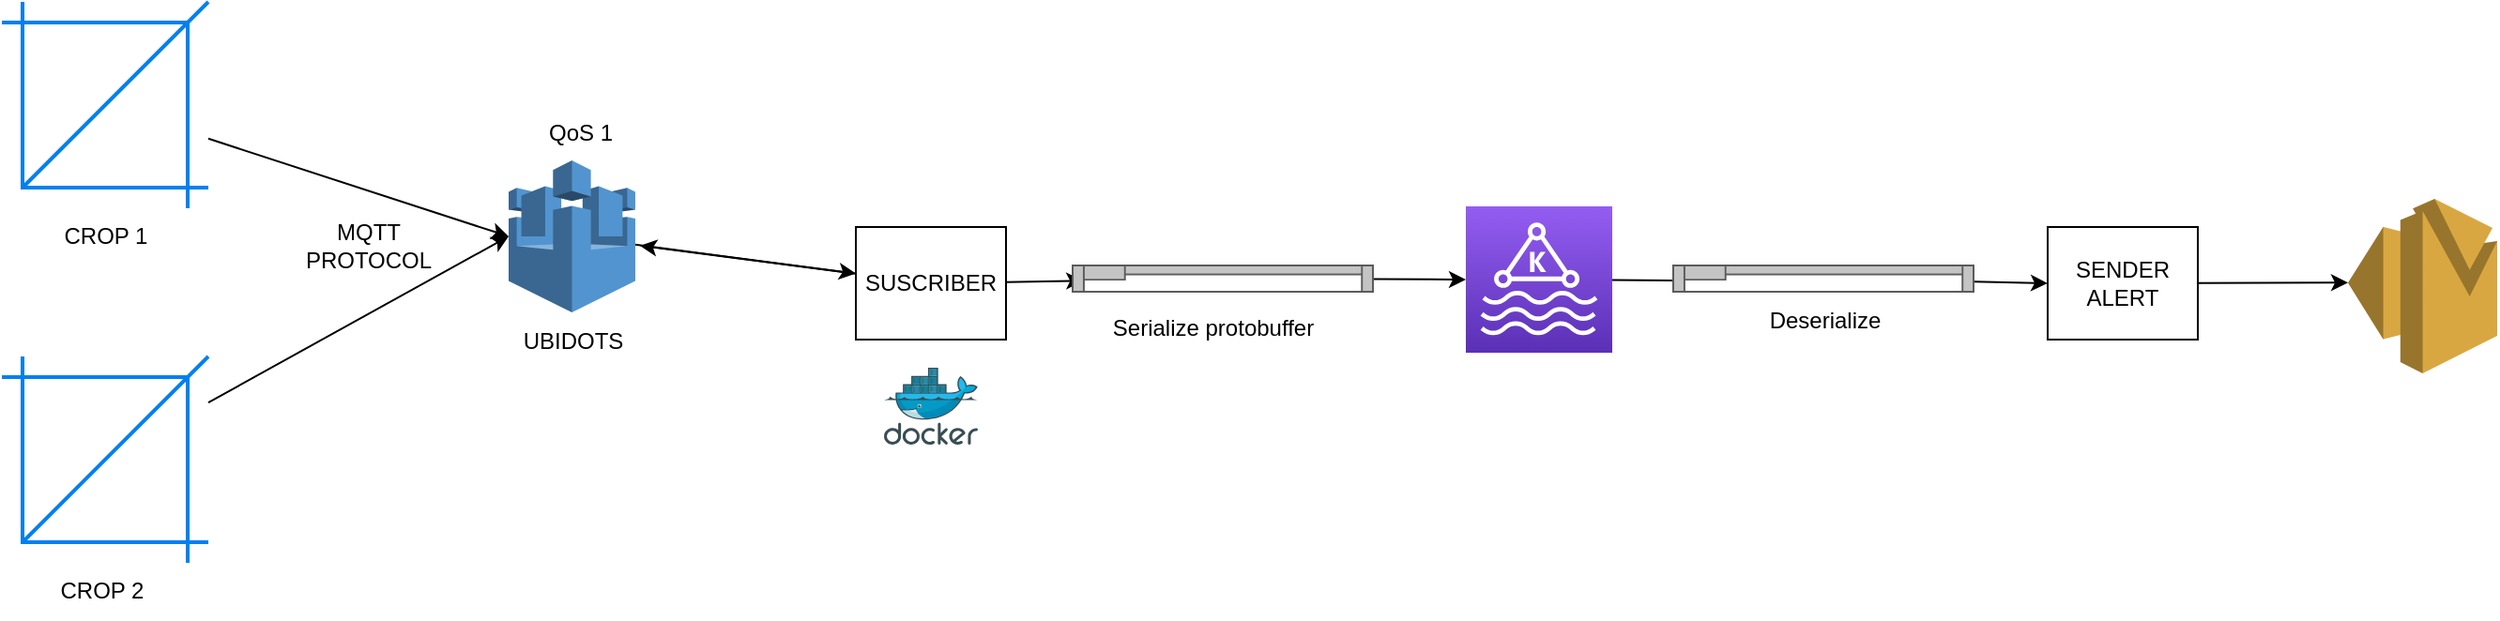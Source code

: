 <mxfile>
    <diagram id="CProSWFyCki0vDmecZbT" name="Página-1">
        <mxGraphModel dx="561" dy="519" grid="1" gridSize="10" guides="1" tooltips="1" connect="1" arrows="1" fold="1" page="1" pageScale="1" pageWidth="827" pageHeight="1169" math="0" shadow="0">
            <root>
                <mxCell id="0"/>
                <mxCell id="1" parent="0"/>
                <mxCell id="9" style="edgeStyle=none;html=1;entryX=0;entryY=0.5;entryDx=0;entryDy=0;entryPerimeter=0;" edge="1" parent="1" source="2" target="7">
                    <mxGeometry relative="1" as="geometry"/>
                </mxCell>
                <mxCell id="2" value="" style="html=1;verticalLabelPosition=bottom;align=center;labelBackgroundColor=#ffffff;verticalAlign=top;strokeWidth=2;strokeColor=#0080F0;shadow=0;dashed=0;shape=mxgraph.ios7.icons.crop;" vertex="1" parent="1">
                    <mxGeometry x="30" y="110" width="110" height="110" as="geometry"/>
                </mxCell>
                <mxCell id="3" value="CROP 1" style="text;html=1;align=center;verticalAlign=middle;resizable=0;points=[];autosize=1;strokeColor=none;fillColor=none;" vertex="1" parent="1">
                    <mxGeometry x="50" y="220" width="70" height="30" as="geometry"/>
                </mxCell>
                <mxCell id="5" value="CROP 2" style="text;html=1;align=center;verticalAlign=middle;resizable=0;points=[];autosize=1;strokeColor=none;fillColor=none;" vertex="1" parent="1">
                    <mxGeometry x="47.75" y="409" width="70" height="30" as="geometry"/>
                </mxCell>
                <mxCell id="10" style="edgeStyle=none;html=1;entryX=0;entryY=0.5;entryDx=0;entryDy=0;entryPerimeter=0;" edge="1" parent="1" source="6" target="7">
                    <mxGeometry relative="1" as="geometry"/>
                </mxCell>
                <mxCell id="6" value="" style="html=1;verticalLabelPosition=bottom;align=center;labelBackgroundColor=#ffffff;verticalAlign=top;strokeWidth=2;strokeColor=#0080F0;shadow=0;dashed=0;shape=mxgraph.ios7.icons.crop;" vertex="1" parent="1">
                    <mxGeometry x="30" y="299" width="110" height="110" as="geometry"/>
                </mxCell>
                <mxCell id="17" style="edgeStyle=none;html=1;" edge="1" parent="1" source="7" target="13">
                    <mxGeometry relative="1" as="geometry"/>
                </mxCell>
                <mxCell id="7" value="" style="outlineConnect=0;dashed=0;verticalLabelPosition=bottom;verticalAlign=top;align=center;html=1;shape=mxgraph.aws3.aws_iot;fillColor=#5294CF;gradientColor=none;" vertex="1" parent="1">
                    <mxGeometry x="300" y="194.5" width="67.5" height="81" as="geometry"/>
                </mxCell>
                <mxCell id="8" value="UBIDOTS" style="text;html=1;align=center;verticalAlign=middle;resizable=0;points=[];autosize=1;strokeColor=none;fillColor=none;" vertex="1" parent="1">
                    <mxGeometry x="293.75" y="275.5" width="80" height="30" as="geometry"/>
                </mxCell>
                <mxCell id="11" value="MQTT &lt;br&gt;PROTOCOL" style="text;html=1;align=center;verticalAlign=middle;resizable=0;points=[];autosize=1;strokeColor=none;fillColor=none;" vertex="1" parent="1">
                    <mxGeometry x="180" y="220" width="90" height="40" as="geometry"/>
                </mxCell>
                <mxCell id="12" value="" style="sketch=0;aspect=fixed;html=1;points=[];align=center;image;fontSize=12;image=img/lib/mscae/Docker.svg;" vertex="1" parent="1">
                    <mxGeometry x="500" y="305" width="50" height="41" as="geometry"/>
                </mxCell>
                <mxCell id="15" style="edgeStyle=none;html=1;" edge="1" parent="1" source="13">
                    <mxGeometry relative="1" as="geometry">
                        <mxPoint x="370" y="240" as="targetPoint"/>
                    </mxGeometry>
                </mxCell>
                <mxCell id="25" style="edgeStyle=none;html=1;entryX=0.038;entryY=0.576;entryDx=0;entryDy=0;entryPerimeter=0;" edge="1" parent="1" source="13" target="20">
                    <mxGeometry relative="1" as="geometry"/>
                </mxCell>
                <mxCell id="13" value="SUSCRIBER" style="whiteSpace=wrap;html=1;" vertex="1" parent="1">
                    <mxGeometry x="485" y="230" width="80" height="60" as="geometry"/>
                </mxCell>
                <mxCell id="19" value="QoS 1" style="text;html=1;align=center;verticalAlign=middle;resizable=0;points=[];autosize=1;strokeColor=none;fillColor=none;" vertex="1" parent="1">
                    <mxGeometry x="307.5" y="164.5" width="60" height="30" as="geometry"/>
                </mxCell>
                <mxCell id="26" style="edgeStyle=none;html=1;entryX=0;entryY=0.5;entryDx=0;entryDy=0;entryPerimeter=0;" edge="1" parent="1" source="20" target="24">
                    <mxGeometry relative="1" as="geometry"/>
                </mxCell>
                <mxCell id="20" value="" style="shape=mxgraph.rack.cisco.cisco_1905_serial_integrated_services_router;html=1;labelPosition=right;align=left;spacingLeft=15;dashed=0;shadow=0;fillColor=#ffffff;" vertex="1" parent="1">
                    <mxGeometry x="600" y="250" width="161" height="15" as="geometry"/>
                </mxCell>
                <mxCell id="23" value="Serialize protobuffer" style="text;html=1;align=center;verticalAlign=middle;resizable=0;points=[];autosize=1;strokeColor=none;fillColor=none;" vertex="1" parent="1">
                    <mxGeometry x="610" y="269" width="130" height="30" as="geometry"/>
                </mxCell>
                <mxCell id="28" style="edgeStyle=none;html=1;entryX=0.081;entryY=0.576;entryDx=0;entryDy=0;entryPerimeter=0;" edge="1" parent="1" source="24" target="27">
                    <mxGeometry relative="1" as="geometry"/>
                </mxCell>
                <mxCell id="24" value="" style="sketch=0;points=[[0,0,0],[0.25,0,0],[0.5,0,0],[0.75,0,0],[1,0,0],[0,1,0],[0.25,1,0],[0.5,1,0],[0.75,1,0],[1,1,0],[0,0.25,0],[0,0.5,0],[0,0.75,0],[1,0.25,0],[1,0.5,0],[1,0.75,0]];outlineConnect=0;fontColor=#232F3E;gradientColor=#945DF2;gradientDirection=north;fillColor=#5A30B5;strokeColor=#ffffff;dashed=0;verticalLabelPosition=bottom;verticalAlign=top;align=center;html=1;fontSize=12;fontStyle=0;aspect=fixed;shape=mxgraph.aws4.resourceIcon;resIcon=mxgraph.aws4.managed_streaming_for_kafka;" vertex="1" parent="1">
                    <mxGeometry x="810" y="219" width="78" height="78" as="geometry"/>
                </mxCell>
                <mxCell id="33" style="edgeStyle=none;html=1;entryX=0;entryY=0.5;entryDx=0;entryDy=0;" edge="1" parent="1" source="27" target="32">
                    <mxGeometry relative="1" as="geometry"/>
                </mxCell>
                <mxCell id="27" value="" style="shape=mxgraph.rack.cisco.cisco_1905_serial_integrated_services_router;html=1;labelPosition=right;align=left;spacingLeft=15;dashed=0;shadow=0;fillColor=#ffffff;" vertex="1" parent="1">
                    <mxGeometry x="920" y="250" width="161" height="15" as="geometry"/>
                </mxCell>
                <mxCell id="36" style="edgeStyle=none;html=1;entryX=0;entryY=0.48;entryDx=0;entryDy=0;entryPerimeter=0;" edge="1" parent="1" source="32" target="35">
                    <mxGeometry relative="1" as="geometry"/>
                </mxCell>
                <mxCell id="32" value="SENDER&lt;br&gt;ALERT" style="whiteSpace=wrap;html=1;" vertex="1" parent="1">
                    <mxGeometry x="1120" y="230" width="80" height="60" as="geometry"/>
                </mxCell>
                <mxCell id="34" value="Deserialize" style="text;html=1;align=center;verticalAlign=middle;resizable=0;points=[];autosize=1;strokeColor=none;fillColor=none;" vertex="1" parent="1">
                    <mxGeometry x="960.5" y="265" width="80" height="30" as="geometry"/>
                </mxCell>
                <mxCell id="35" value="" style="outlineConnect=0;dashed=0;verticalLabelPosition=bottom;verticalAlign=top;align=center;html=1;shape=mxgraph.aws3.ses;fillColor=#D9A741;gradientColor=none;" vertex="1" parent="1">
                    <mxGeometry x="1280" y="215" width="79.5" height="93" as="geometry"/>
                </mxCell>
            </root>
        </mxGraphModel>
    </diagram>
</mxfile>